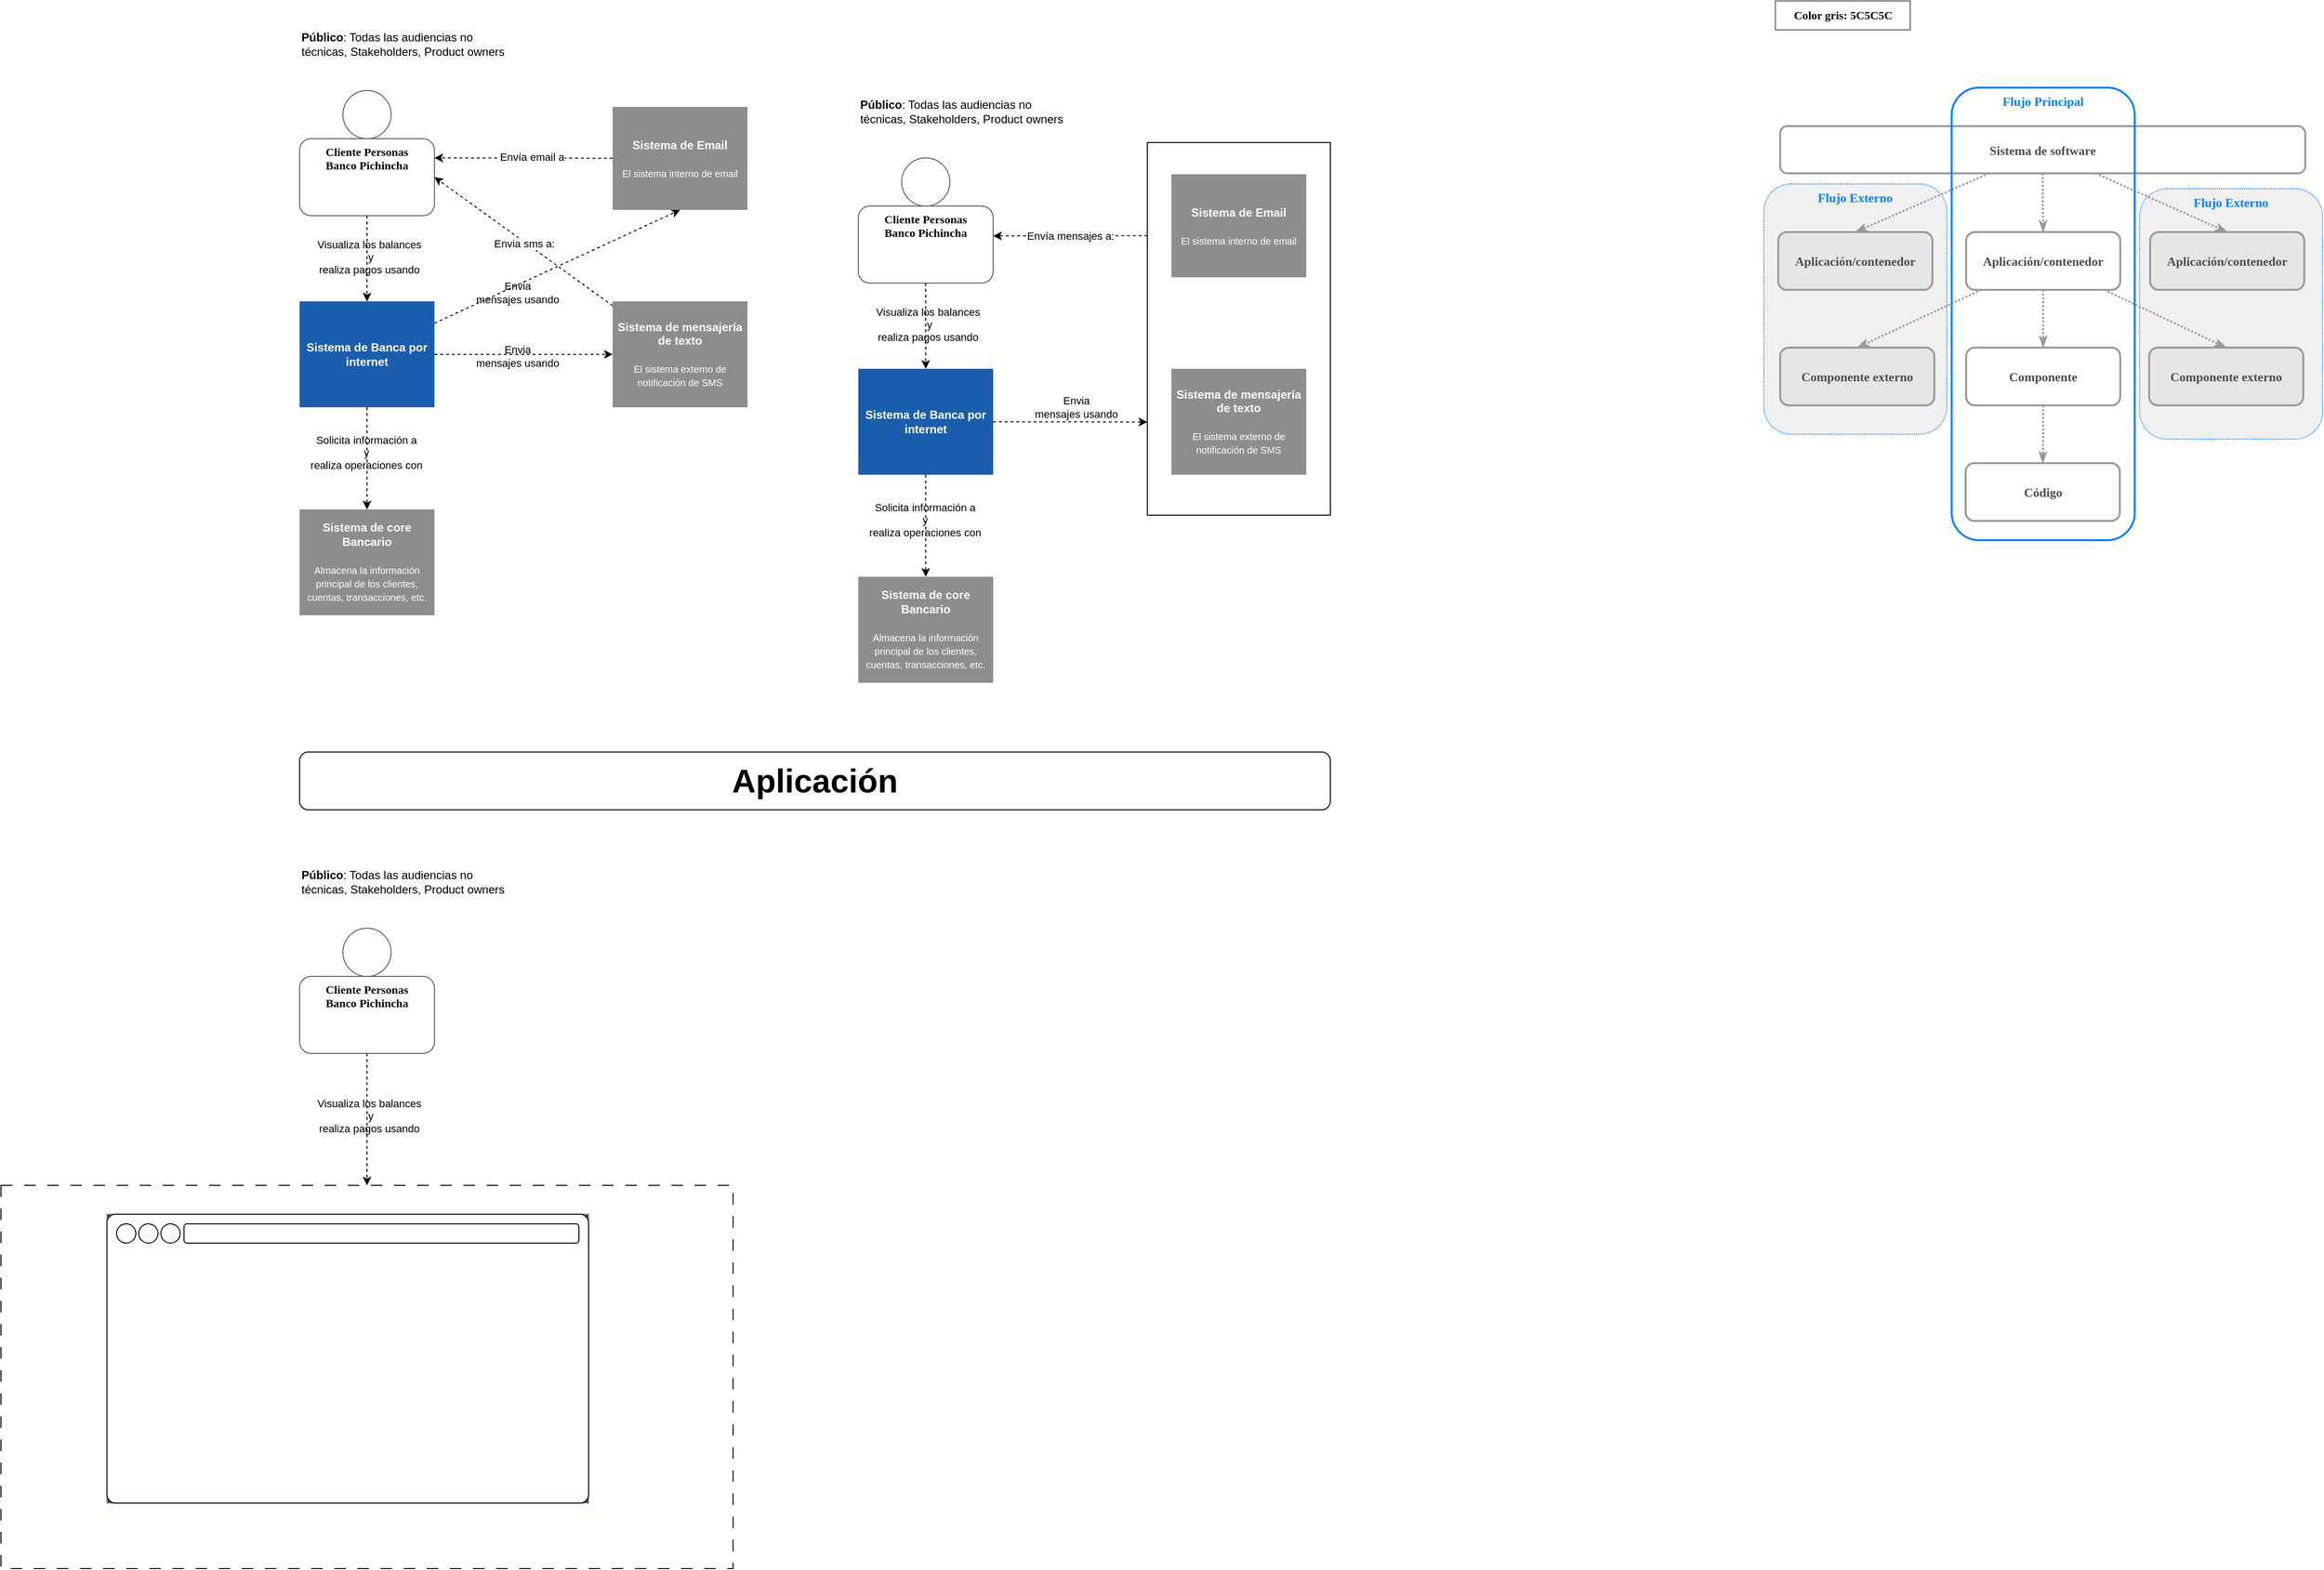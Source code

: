 <mxfile version="21.0.6" type="github">
  <diagram name="Documento de diseño" id="5xXigNw81EJupU0OhcUT">
    <mxGraphModel dx="2362" dy="1463" grid="1" gridSize="10" guides="1" tooltips="1" connect="1" arrows="1" fold="1" page="1" pageScale="1" pageWidth="850" pageHeight="1100" math="0" shadow="0">
      <root>
        <mxCell id="0" />
        <mxCell id="1" parent="0" />
        <mxCell id="VuIfssemui66-meUsP0t-23" value="Envía mensajes a:" style="rounded=0;orthogonalLoop=1;jettySize=auto;html=1;exitX=0;exitY=0.25;exitDx=0;exitDy=0;entryX=1;entryY=0.388;entryDx=0;entryDy=0;entryPerimeter=0;dashed=1;" edge="1" parent="1" source="VuIfssemui66-meUsP0t-22" target="VuIfssemui66-meUsP0t-5">
          <mxGeometry relative="1" as="geometry">
            <Array as="points" />
          </mxGeometry>
        </mxCell>
        <mxCell id="VuIfssemui66-meUsP0t-22" value="" style="rounded=0;whiteSpace=wrap;html=1;" vertex="1" parent="1">
          <mxGeometry x="170" y="-23" width="190" height="387" as="geometry" />
        </mxCell>
        <mxCell id="1-YIFYFC2_hRIyP0TVN2-1" value="&lt;span style=&quot;font-size: 13px;&quot;&gt;&lt;font color=&quot;#007fff&quot;&gt;Flujo Externo&lt;/font&gt;&lt;/span&gt;" style="rounded=1;whiteSpace=wrap;html=1;fillColor=#F0F0F0;verticalAlign=top;fontSize=13;fontStyle=1;fontFamily=Tahoma;strokeColor=#007FFF;fontColor=#4D4D4D;strokeWidth=1;dashed=1;dashPattern=1 1;" parent="1" vertex="1">
          <mxGeometry x="810" y="20" width="190" height="260" as="geometry" />
        </mxCell>
        <mxCell id="1-YIFYFC2_hRIyP0TVN2-6" value="&lt;span style=&quot;font-size: 13px;&quot;&gt;&lt;font color=&quot;#007fff&quot;&gt;Flujo Externo&lt;/font&gt;&lt;/span&gt;" style="rounded=1;whiteSpace=wrap;html=1;fillColor=#F0F0F0;verticalAlign=top;fontSize=13;fontStyle=1;fontFamily=Tahoma;strokeColor=#007FFF;fontColor=#4D4D4D;strokeWidth=1;dashed=1;dashPattern=1 1;" parent="1" vertex="1">
          <mxGeometry x="1200" y="25" width="190" height="260" as="geometry" />
        </mxCell>
        <mxCell id="1-YIFYFC2_hRIyP0TVN2-8" style="rounded=0;orthogonalLoop=1;jettySize=auto;html=1;entryX=0.5;entryY=0;entryDx=0;entryDy=0;dashed=1;" parent="1" source="4M5tQRGefW1LcBBxwHNN-3" target="1-YIFYFC2_hRIyP0TVN2-7" edge="1">
          <mxGeometry relative="1" as="geometry" />
        </mxCell>
        <mxCell id="1-YIFYFC2_hRIyP0TVN2-20" value="Visualiza los balances&lt;br&gt;&amp;nbsp;y &lt;br&gt;realiza pagos usando" style="edgeLabel;html=1;align=center;verticalAlign=middle;resizable=0;points=[];labelBackgroundColor=none;" parent="1-YIFYFC2_hRIyP0TVN2-8" vertex="1" connectable="0">
          <mxGeometry x="-0.05" y="2" relative="1" as="geometry">
            <mxPoint as="offset" />
          </mxGeometry>
        </mxCell>
        <mxCell id="4M5tQRGefW1LcBBxwHNN-3" value="Cliente Personas &lt;br&gt;Banco Pichincha" style="rounded=1;whiteSpace=wrap;html=1;verticalAlign=top;fontColor=#000000;strokeColor=#5C5C5C;fontStyle=1;fontFamily=Tahoma;" parent="1" vertex="1">
          <mxGeometry x="-710" y="-27" width="140" height="80" as="geometry" />
        </mxCell>
        <mxCell id="4M5tQRGefW1LcBBxwHNN-4" value="" style="ellipse;whiteSpace=wrap;html=1;aspect=fixed;fontColor=#000000;strokeColor=#5C5C5C;fontStyle=1;fontFamily=Tahoma;" parent="1" vertex="1">
          <mxGeometry x="-665" y="-77" width="50" height="50" as="geometry" />
        </mxCell>
        <mxCell id="4M5tQRGefW1LcBBxwHNN-7" value="" style="edgeStyle=orthogonalEdgeStyle;rounded=0;orthogonalLoop=1;jettySize=auto;html=1;dashed=1;dashPattern=1 1;endArrow=classicThin;endFill=1;fontColor=#4D4D4D;strokeColor=#999999;fontStyle=1;fontFamily=Tahoma;fontSize=13;strokeWidth=2;" parent="1" source="4M5tQRGefW1LcBBxwHNN-5" target="4M5tQRGefW1LcBBxwHNN-6" edge="1">
          <mxGeometry relative="1" as="geometry" />
        </mxCell>
        <mxCell id="4M5tQRGefW1LcBBxwHNN-16" style="rounded=0;orthogonalLoop=1;jettySize=auto;html=1;entryX=0.5;entryY=0;entryDx=0;entryDy=0;dashed=1;dashPattern=1 1;endArrow=classicThin;endFill=1;fontColor=#4D4D4D;strokeColor=#999999;fontStyle=1;fontFamily=Tahoma;fontSize=13;strokeWidth=2;" parent="1" source="4M5tQRGefW1LcBBxwHNN-5" target="4M5tQRGefW1LcBBxwHNN-13" edge="1">
          <mxGeometry relative="1" as="geometry" />
        </mxCell>
        <mxCell id="4M5tQRGefW1LcBBxwHNN-17" style="rounded=0;orthogonalLoop=1;jettySize=auto;html=1;entryX=0.5;entryY=0;entryDx=0;entryDy=0;dashed=1;dashPattern=1 1;endArrow=classicThin;endFill=1;fontColor=#4D4D4D;strokeColor=#999999;fontStyle=1;fontFamily=Tahoma;fontSize=13;strokeWidth=2;" parent="1" source="4M5tQRGefW1LcBBxwHNN-5" target="4M5tQRGefW1LcBBxwHNN-12" edge="1">
          <mxGeometry relative="1" as="geometry" />
        </mxCell>
        <mxCell id="4M5tQRGefW1LcBBxwHNN-5" value="Sistema de software" style="rounded=1;whiteSpace=wrap;html=1;fontColor=#4D4D4D;strokeColor=#999999;fontStyle=1;fontFamily=Tahoma;fontSize=13;strokeWidth=2;" parent="1" vertex="1">
          <mxGeometry x="827" y="-40" width="545" height="49" as="geometry" />
        </mxCell>
        <mxCell id="4M5tQRGefW1LcBBxwHNN-9" value="" style="edgeStyle=orthogonalEdgeStyle;rounded=0;orthogonalLoop=1;jettySize=auto;html=1;dashed=1;dashPattern=1 1;endArrow=classicThin;endFill=1;fontColor=#4D4D4D;strokeColor=#999999;fontStyle=1;fontFamily=Tahoma;fontSize=13;strokeWidth=2;" parent="1" source="4M5tQRGefW1LcBBxwHNN-6" target="4M5tQRGefW1LcBBxwHNN-8" edge="1">
          <mxGeometry relative="1" as="geometry" />
        </mxCell>
        <mxCell id="4M5tQRGefW1LcBBxwHNN-18" style="rounded=0;orthogonalLoop=1;jettySize=auto;html=1;entryX=0.5;entryY=0;entryDx=0;entryDy=0;dashed=1;dashPattern=1 1;endArrow=classicThin;endFill=1;fontColor=#4D4D4D;strokeColor=#999999;fontStyle=1;fontFamily=Tahoma;fontSize=13;strokeWidth=2;" parent="1" source="4M5tQRGefW1LcBBxwHNN-6" target="4M5tQRGefW1LcBBxwHNN-14" edge="1">
          <mxGeometry relative="1" as="geometry" />
        </mxCell>
        <mxCell id="4M5tQRGefW1LcBBxwHNN-19" style="rounded=0;orthogonalLoop=1;jettySize=auto;html=1;entryX=0.5;entryY=0;entryDx=0;entryDy=0;dashed=1;dashPattern=1 1;endArrow=classicThin;endFill=1;fontColor=#4D4D4D;strokeColor=#999999;fontStyle=1;fontFamily=Tahoma;fontSize=13;strokeWidth=2;" parent="1" source="4M5tQRGefW1LcBBxwHNN-6" target="4M5tQRGefW1LcBBxwHNN-15" edge="1">
          <mxGeometry relative="1" as="geometry" />
        </mxCell>
        <mxCell id="4M5tQRGefW1LcBBxwHNN-6" value="Aplicación/contenedor" style="rounded=1;whiteSpace=wrap;html=1;fontColor=#4D4D4D;strokeColor=#999999;fontStyle=1;fontFamily=Tahoma;fontSize=13;strokeWidth=2;" parent="1" vertex="1">
          <mxGeometry x="1020" y="70" width="160" height="60" as="geometry" />
        </mxCell>
        <mxCell id="4M5tQRGefW1LcBBxwHNN-11" value="" style="edgeStyle=orthogonalEdgeStyle;rounded=0;orthogonalLoop=1;jettySize=auto;html=1;dashed=1;dashPattern=1 1;endArrow=classicThin;endFill=1;fontColor=#4D4D4D;strokeColor=#999999;fontStyle=1;fontFamily=Tahoma;fontSize=13;strokeWidth=2;" parent="1" source="4M5tQRGefW1LcBBxwHNN-8" target="4M5tQRGefW1LcBBxwHNN-10" edge="1">
          <mxGeometry relative="1" as="geometry" />
        </mxCell>
        <mxCell id="4M5tQRGefW1LcBBxwHNN-8" value="Componente" style="rounded=1;whiteSpace=wrap;html=1;fontColor=#4D4D4D;strokeColor=#999999;fontStyle=1;fontFamily=Tahoma;fontSize=13;strokeWidth=2;" parent="1" vertex="1">
          <mxGeometry x="1020" y="190" width="160" height="60" as="geometry" />
        </mxCell>
        <mxCell id="4M5tQRGefW1LcBBxwHNN-10" value="Código" style="rounded=1;whiteSpace=wrap;html=1;fontColor=#4D4D4D;strokeColor=#999999;fontStyle=1;fontFamily=Tahoma;fontSize=13;strokeWidth=2;" parent="1" vertex="1">
          <mxGeometry x="1019.5" y="310" width="160" height="60" as="geometry" />
        </mxCell>
        <mxCell id="4M5tQRGefW1LcBBxwHNN-12" value="Aplicación/contenedor" style="rounded=1;whiteSpace=wrap;html=1;fontColor=#4D4D4D;strokeColor=#999999;fontStyle=1;fontFamily=Tahoma;fontSize=13;strokeWidth=2;fillColor=#E6E6E6;" parent="1" vertex="1">
          <mxGeometry x="1211" y="70" width="160" height="60" as="geometry" />
        </mxCell>
        <mxCell id="4M5tQRGefW1LcBBxwHNN-13" value="Aplicación/contenedor" style="rounded=1;whiteSpace=wrap;html=1;fontColor=#4D4D4D;strokeColor=#999999;fontStyle=1;fontFamily=Tahoma;fontSize=13;strokeWidth=2;fillColor=#E6E6E6;" parent="1" vertex="1">
          <mxGeometry x="825" y="70" width="160" height="60" as="geometry" />
        </mxCell>
        <mxCell id="4M5tQRGefW1LcBBxwHNN-14" value="Componente externo" style="rounded=1;whiteSpace=wrap;html=1;fontColor=#4D4D4D;strokeColor=#999999;fontStyle=1;fontFamily=Tahoma;fontSize=13;strokeWidth=2;fillColor=#E6E6E6;" parent="1" vertex="1">
          <mxGeometry x="827" y="190" width="160" height="60" as="geometry" />
        </mxCell>
        <mxCell id="4M5tQRGefW1LcBBxwHNN-15" value="Componente externo" style="rounded=1;whiteSpace=wrap;html=1;fontColor=#4D4D4D;strokeColor=#999999;fontStyle=1;fontFamily=Tahoma;fontSize=13;strokeWidth=2;fillColor=#E6E6E6;" parent="1" vertex="1">
          <mxGeometry x="1210" y="190" width="160" height="60" as="geometry" />
        </mxCell>
        <mxCell id="4M5tQRGefW1LcBBxwHNN-20" value="Color gris: 5C5C5C" style="text;html=1;align=center;verticalAlign=middle;resizable=0;points=[];autosize=1;strokeColor=#5C5C5C;fillColor=none;fontColor=#000000;fontStyle=1;fontFamily=Tahoma;" parent="1" vertex="1">
          <mxGeometry x="822" y="-170" width="140" height="30" as="geometry" />
        </mxCell>
        <mxCell id="4M5tQRGefW1LcBBxwHNN-21" value="&lt;span style=&quot;font-size: 13px;&quot;&gt;&lt;font color=&quot;#007fff&quot;&gt;Flujo Principal&lt;/font&gt;&lt;/span&gt;" style="rounded=1;whiteSpace=wrap;html=1;fillColor=none;verticalAlign=top;fontSize=13;fontStyle=1;fontFamily=Tahoma;strokeColor=#007FFF;fontColor=#4D4D4D;strokeWidth=2;" parent="1" vertex="1">
          <mxGeometry x="1005" y="-80" width="190" height="470" as="geometry" />
        </mxCell>
        <mxCell id="1-YIFYFC2_hRIyP0TVN2-10" value="" style="rounded=0;orthogonalLoop=1;jettySize=auto;html=1;dashed=1;" parent="1" source="1-YIFYFC2_hRIyP0TVN2-7" target="1-YIFYFC2_hRIyP0TVN2-9" edge="1">
          <mxGeometry relative="1" as="geometry" />
        </mxCell>
        <mxCell id="1-YIFYFC2_hRIyP0TVN2-19" value="Solicita información a &lt;br&gt;y &lt;br&gt;realiza operaciones con" style="edgeLabel;html=1;align=center;verticalAlign=middle;resizable=0;points=[];labelBackgroundColor=none;" parent="1-YIFYFC2_hRIyP0TVN2-10" vertex="1" connectable="0">
          <mxGeometry x="-0.125" y="-1" relative="1" as="geometry">
            <mxPoint as="offset" />
          </mxGeometry>
        </mxCell>
        <mxCell id="1-YIFYFC2_hRIyP0TVN2-13" style="rounded=0;orthogonalLoop=1;jettySize=auto;html=1;entryX=0.5;entryY=1;entryDx=0;entryDy=0;dashed=1;" parent="1" source="1-YIFYFC2_hRIyP0TVN2-7" target="1-YIFYFC2_hRIyP0TVN2-11" edge="1">
          <mxGeometry relative="1" as="geometry" />
        </mxCell>
        <mxCell id="1-YIFYFC2_hRIyP0TVN2-14" style="rounded=0;orthogonalLoop=1;jettySize=auto;html=1;entryX=0;entryY=0.5;entryDx=0;entryDy=0;dashed=1;" parent="1" source="1-YIFYFC2_hRIyP0TVN2-7" target="1-YIFYFC2_hRIyP0TVN2-12" edge="1">
          <mxGeometry relative="1" as="geometry" />
        </mxCell>
        <mxCell id="1-YIFYFC2_hRIyP0TVN2-7" value="Sistema de Banca por internet" style="rounded=0;whiteSpace=wrap;html=1;fillColor=#1B5DAD;strokeColor=none;fontColor=#FFFFFF;fontStyle=1" parent="1" vertex="1">
          <mxGeometry x="-710" y="142" width="140" height="110" as="geometry" />
        </mxCell>
        <mxCell id="1-YIFYFC2_hRIyP0TVN2-9" value="Sistema de core Bancario&lt;br&gt;&lt;br&gt;&lt;span style=&quot;font-weight: normal;&quot;&gt;&lt;font style=&quot;font-size: 10px;&quot;&gt;Almacena la información principal de los clientes, cuentas, transacciones, etc.&lt;/font&gt;&lt;/span&gt;" style="rounded=0;whiteSpace=wrap;html=1;fillColor=#8B8E8B;fontColor=#FFFFFF;fontStyle=1;strokeColor=none;" parent="1" vertex="1">
          <mxGeometry x="-710" y="358" width="140" height="110" as="geometry" />
        </mxCell>
        <mxCell id="1-YIFYFC2_hRIyP0TVN2-16" style="rounded=0;orthogonalLoop=1;jettySize=auto;html=1;dashed=1;entryX=1;entryY=0.25;entryDx=0;entryDy=0;" parent="1" source="1-YIFYFC2_hRIyP0TVN2-11" target="4M5tQRGefW1LcBBxwHNN-3" edge="1">
          <mxGeometry relative="1" as="geometry">
            <mxPoint x="-570" y="13" as="targetPoint" />
          </mxGeometry>
        </mxCell>
        <mxCell id="1-YIFYFC2_hRIyP0TVN2-17" value="Envía email a" style="edgeLabel;html=1;align=center;verticalAlign=middle;resizable=0;points=[];" parent="1-YIFYFC2_hRIyP0TVN2-16" vertex="1" connectable="0">
          <mxGeometry x="-0.09" y="-1" relative="1" as="geometry">
            <mxPoint as="offset" />
          </mxGeometry>
        </mxCell>
        <mxCell id="1-YIFYFC2_hRIyP0TVN2-11" value="Sistema de Email&lt;br&gt;&lt;br&gt;&lt;span style=&quot;font-weight: normal;&quot;&gt;&lt;font style=&quot;font-size: 10px;&quot;&gt;El sistema interno de email&lt;/font&gt;&lt;/span&gt;" style="rounded=0;whiteSpace=wrap;html=1;fontColor=#FFFFFF;fillColor=#8B8E8B;fontStyle=1;strokeColor=none;" parent="1" vertex="1">
          <mxGeometry x="-385" y="-60" width="140" height="107" as="geometry" />
        </mxCell>
        <mxCell id="1-YIFYFC2_hRIyP0TVN2-15" style="rounded=0;orthogonalLoop=1;jettySize=auto;html=1;entryX=1;entryY=0.5;entryDx=0;entryDy=0;dashed=1;" parent="1" source="1-YIFYFC2_hRIyP0TVN2-12" target="4M5tQRGefW1LcBBxwHNN-3" edge="1">
          <mxGeometry relative="1" as="geometry" />
        </mxCell>
        <mxCell id="1-YIFYFC2_hRIyP0TVN2-18" value="Envia &lt;br&gt;mensajes usando" style="edgeLabel;html=1;align=center;verticalAlign=middle;resizable=0;points=[];labelBackgroundColor=none;" parent="1-YIFYFC2_hRIyP0TVN2-15" vertex="1" connectable="0">
          <mxGeometry x="0.105" y="2" relative="1" as="geometry">
            <mxPoint x="4" y="58" as="offset" />
          </mxGeometry>
        </mxCell>
        <mxCell id="VuIfssemui66-meUsP0t-1" value="Envia sms a:" style="edgeLabel;html=1;align=center;verticalAlign=middle;resizable=0;points=[];" vertex="1" connectable="0" parent="1-YIFYFC2_hRIyP0TVN2-15">
          <mxGeometry x="0.261" y="1" relative="1" as="geometry">
            <mxPoint x="25" y="19" as="offset" />
          </mxGeometry>
        </mxCell>
        <mxCell id="1-YIFYFC2_hRIyP0TVN2-12" value="Sistema de mensajería de texto&lt;br&gt;&lt;br&gt;&lt;span style=&quot;font-size: 10px; font-weight: 400;&quot;&gt;El sistema externo de notificación de SMS&lt;/span&gt;&lt;span style=&quot;font-weight: normal;&quot;&gt;&lt;br&gt;&lt;/span&gt;" style="rounded=0;whiteSpace=wrap;html=1;fillColor=#8B8E8B;fontColor=#FFFFFF;fontStyle=1;strokeColor=none;" parent="1" vertex="1">
          <mxGeometry x="-385" y="142" width="140" height="110" as="geometry" />
        </mxCell>
        <mxCell id="1-YIFYFC2_hRIyP0TVN2-21" value="&lt;b&gt;Público&lt;/b&gt;: Todas las audiencias no técnicas, Stakeholders, Product owners" style="text;html=1;strokeColor=none;fillColor=none;align=left;verticalAlign=middle;whiteSpace=wrap;rounded=0;" parent="1" vertex="1">
          <mxGeometry x="-710" y="-140" width="230" height="30" as="geometry" />
        </mxCell>
        <mxCell id="VuIfssemui66-meUsP0t-2" value="Envia &lt;br&gt;mensajes usando" style="edgeLabel;html=1;align=center;verticalAlign=middle;resizable=0;points=[];labelBackgroundColor=none;" vertex="1" connectable="0" parent="1">
          <mxGeometry x="-510.0" y="196.997" as="geometry">
            <mxPoint x="26" y="2" as="offset" />
          </mxGeometry>
        </mxCell>
        <mxCell id="VuIfssemui66-meUsP0t-3" style="rounded=0;orthogonalLoop=1;jettySize=auto;html=1;entryX=0.5;entryY=0;entryDx=0;entryDy=0;dashed=1;" edge="1" parent="1" source="VuIfssemui66-meUsP0t-5" target="VuIfssemui66-meUsP0t-11">
          <mxGeometry relative="1" as="geometry" />
        </mxCell>
        <mxCell id="VuIfssemui66-meUsP0t-4" value="Visualiza los balances&lt;br&gt;&amp;nbsp;y &lt;br&gt;realiza pagos usando" style="edgeLabel;html=1;align=center;verticalAlign=middle;resizable=0;points=[];labelBackgroundColor=none;" vertex="1" connectable="0" parent="VuIfssemui66-meUsP0t-3">
          <mxGeometry x="-0.05" y="2" relative="1" as="geometry">
            <mxPoint as="offset" />
          </mxGeometry>
        </mxCell>
        <mxCell id="VuIfssemui66-meUsP0t-5" value="Cliente Personas &lt;br&gt;Banco Pichincha" style="rounded=1;whiteSpace=wrap;html=1;verticalAlign=top;fontColor=#000000;strokeColor=#5C5C5C;fontStyle=1;fontFamily=Tahoma;" vertex="1" parent="1">
          <mxGeometry x="-130" y="43" width="140" height="80" as="geometry" />
        </mxCell>
        <mxCell id="VuIfssemui66-meUsP0t-6" value="" style="ellipse;whiteSpace=wrap;html=1;aspect=fixed;fontColor=#000000;strokeColor=#5C5C5C;fontStyle=1;fontFamily=Tahoma;" vertex="1" parent="1">
          <mxGeometry x="-85" y="-7" width="50" height="50" as="geometry" />
        </mxCell>
        <mxCell id="VuIfssemui66-meUsP0t-7" value="" style="rounded=0;orthogonalLoop=1;jettySize=auto;html=1;dashed=1;" edge="1" parent="1" source="VuIfssemui66-meUsP0t-11" target="VuIfssemui66-meUsP0t-12">
          <mxGeometry relative="1" as="geometry" />
        </mxCell>
        <mxCell id="VuIfssemui66-meUsP0t-8" value="Solicita información a &lt;br&gt;y &lt;br&gt;realiza operaciones con" style="edgeLabel;html=1;align=center;verticalAlign=middle;resizable=0;points=[];labelBackgroundColor=none;" vertex="1" connectable="0" parent="VuIfssemui66-meUsP0t-7">
          <mxGeometry x="-0.125" y="-1" relative="1" as="geometry">
            <mxPoint as="offset" />
          </mxGeometry>
        </mxCell>
        <mxCell id="VuIfssemui66-meUsP0t-10" style="rounded=0;orthogonalLoop=1;jettySize=auto;html=1;entryX=0;entryY=0.75;entryDx=0;entryDy=0;dashed=1;" edge="1" parent="1" source="VuIfssemui66-meUsP0t-11" target="VuIfssemui66-meUsP0t-22">
          <mxGeometry relative="1" as="geometry" />
        </mxCell>
        <mxCell id="VuIfssemui66-meUsP0t-11" value="Sistema de Banca por internet" style="rounded=0;whiteSpace=wrap;html=1;fillColor=#1B5DAD;strokeColor=none;fontColor=#FFFFFF;fontStyle=1" vertex="1" parent="1">
          <mxGeometry x="-130" y="212" width="140" height="110" as="geometry" />
        </mxCell>
        <mxCell id="VuIfssemui66-meUsP0t-12" value="Sistema de core Bancario&lt;br&gt;&lt;br&gt;&lt;span style=&quot;font-weight: normal;&quot;&gt;&lt;font style=&quot;font-size: 10px;&quot;&gt;Almacena la información principal de los clientes, cuentas, transacciones, etc.&lt;/font&gt;&lt;/span&gt;" style="rounded=0;whiteSpace=wrap;html=1;fillColor=#8B8E8B;fontColor=#FFFFFF;fontStyle=1;strokeColor=none;" vertex="1" parent="1">
          <mxGeometry x="-130" y="428" width="140" height="110" as="geometry" />
        </mxCell>
        <mxCell id="VuIfssemui66-meUsP0t-15" value="Sistema de Email&lt;br&gt;&lt;br&gt;&lt;span style=&quot;font-weight: normal;&quot;&gt;&lt;font style=&quot;font-size: 10px;&quot;&gt;El sistema interno de email&lt;/font&gt;&lt;/span&gt;" style="rounded=0;whiteSpace=wrap;html=1;fontColor=#FFFFFF;fillColor=#8B8E8B;fontStyle=1;strokeColor=none;" vertex="1" parent="1">
          <mxGeometry x="195" y="10" width="140" height="107" as="geometry" />
        </mxCell>
        <mxCell id="VuIfssemui66-meUsP0t-19" value="Sistema de mensajería de texto&lt;br&gt;&lt;br&gt;&lt;span style=&quot;font-size: 10px; font-weight: 400;&quot;&gt;El sistema externo de notificación de SMS&lt;/span&gt;&lt;span style=&quot;font-weight: normal;&quot;&gt;&lt;br&gt;&lt;/span&gt;" style="rounded=0;whiteSpace=wrap;html=1;fillColor=#8B8E8B;fontColor=#FFFFFF;fontStyle=1;strokeColor=none;" vertex="1" parent="1">
          <mxGeometry x="195" y="212" width="140" height="110" as="geometry" />
        </mxCell>
        <mxCell id="VuIfssemui66-meUsP0t-20" value="&lt;b&gt;Público&lt;/b&gt;: Todas las audiencias no técnicas, Stakeholders, Product owners" style="text;html=1;strokeColor=none;fillColor=none;align=left;verticalAlign=middle;whiteSpace=wrap;rounded=0;" vertex="1" parent="1">
          <mxGeometry x="-130" y="-70" width="230" height="30" as="geometry" />
        </mxCell>
        <mxCell id="VuIfssemui66-meUsP0t-21" value="Envia &lt;br&gt;mensajes usando" style="edgeLabel;html=1;align=center;verticalAlign=middle;resizable=0;points=[];labelBackgroundColor=none;" vertex="1" connectable="0" parent="1">
          <mxGeometry x="70.0" y="249.997" as="geometry">
            <mxPoint x="26" y="2" as="offset" />
          </mxGeometry>
        </mxCell>
        <mxCell id="VuIfssemui66-meUsP0t-26" style="rounded=0;orthogonalLoop=1;jettySize=auto;html=1;entryX=0.5;entryY=0;entryDx=0;entryDy=0;dashed=1;" edge="1" parent="1" source="VuIfssemui66-meUsP0t-28" target="VuIfssemui66-meUsP0t-33">
          <mxGeometry relative="1" as="geometry" />
        </mxCell>
        <mxCell id="VuIfssemui66-meUsP0t-27" value="Visualiza los balances&lt;br&gt;&amp;nbsp;y &lt;br&gt;realiza pagos usando" style="edgeLabel;html=1;align=center;verticalAlign=middle;resizable=0;points=[];labelBackgroundColor=none;" vertex="1" connectable="0" parent="VuIfssemui66-meUsP0t-26">
          <mxGeometry x="-0.05" y="2" relative="1" as="geometry">
            <mxPoint as="offset" />
          </mxGeometry>
        </mxCell>
        <mxCell id="VuIfssemui66-meUsP0t-28" value="Cliente Personas &lt;br&gt;Banco Pichincha" style="rounded=1;whiteSpace=wrap;html=1;verticalAlign=top;fontColor=#000000;strokeColor=#5C5C5C;fontStyle=1;fontFamily=Tahoma;" vertex="1" parent="1">
          <mxGeometry x="-710" y="843" width="140" height="80" as="geometry" />
        </mxCell>
        <mxCell id="VuIfssemui66-meUsP0t-29" value="" style="ellipse;whiteSpace=wrap;html=1;aspect=fixed;fontColor=#000000;strokeColor=#5C5C5C;fontStyle=1;fontFamily=Tahoma;" vertex="1" parent="1">
          <mxGeometry x="-665" y="793" width="50" height="50" as="geometry" />
        </mxCell>
        <mxCell id="VuIfssemui66-meUsP0t-33" value="" style="rounded=0;whiteSpace=wrap;html=1;fillColor=none;strokeColor=default;fontColor=#FFFFFF;fontStyle=1;dashed=1;dashPattern=12 12;" vertex="1" parent="1">
          <mxGeometry x="-1020" y="1060" width="760" height="398" as="geometry" />
        </mxCell>
        <mxCell id="VuIfssemui66-meUsP0t-37" value="&lt;b&gt;Público&lt;/b&gt;: Todas las audiencias no técnicas, Stakeholders, Product owners" style="text;html=1;strokeColor=none;fillColor=none;align=left;verticalAlign=middle;whiteSpace=wrap;rounded=0;" vertex="1" parent="1">
          <mxGeometry x="-710" y="730" width="230" height="30" as="geometry" />
        </mxCell>
        <mxCell id="VuIfssemui66-meUsP0t-39" value="&lt;b&gt;&lt;font style=&quot;font-size: 34px;&quot;&gt;Aplicación&lt;/font&gt;&lt;/b&gt;" style="rounded=1;whiteSpace=wrap;html=1;" vertex="1" parent="1">
          <mxGeometry x="-710" y="610" width="1070" height="60" as="geometry" />
        </mxCell>
        <mxCell id="VuIfssemui66-meUsP0t-49" value="" style="group;fillColor=#4D4D4D;strokeColor=#6c8ebf;" vertex="1" connectable="0" parent="1">
          <mxGeometry x="-910" y="1090" width="500" height="300" as="geometry" />
        </mxCell>
        <mxCell id="VuIfssemui66-meUsP0t-43" value="" style="rounded=1;whiteSpace=wrap;html=1;perimeterSpacing=0;strokeWidth=1;arcSize=3;" vertex="1" parent="VuIfssemui66-meUsP0t-49">
          <mxGeometry width="500" height="300" as="geometry" />
        </mxCell>
        <mxCell id="VuIfssemui66-meUsP0t-45" value="" style="rounded=1;whiteSpace=wrap;html=1;" vertex="1" parent="VuIfssemui66-meUsP0t-49">
          <mxGeometry x="80" y="10" width="410" height="20" as="geometry" />
        </mxCell>
        <mxCell id="VuIfssemui66-meUsP0t-46" value="" style="ellipse;whiteSpace=wrap;html=1;aspect=fixed;" vertex="1" parent="VuIfssemui66-meUsP0t-49">
          <mxGeometry x="56" y="10" width="20" height="20" as="geometry" />
        </mxCell>
        <mxCell id="VuIfssemui66-meUsP0t-47" value="" style="ellipse;whiteSpace=wrap;html=1;aspect=fixed;" vertex="1" parent="VuIfssemui66-meUsP0t-49">
          <mxGeometry x="33" y="10" width="20" height="20" as="geometry" />
        </mxCell>
        <mxCell id="VuIfssemui66-meUsP0t-48" value="" style="ellipse;whiteSpace=wrap;html=1;aspect=fixed;" vertex="1" parent="VuIfssemui66-meUsP0t-49">
          <mxGeometry x="10" y="10" width="20" height="20" as="geometry" />
        </mxCell>
      </root>
    </mxGraphModel>
  </diagram>
</mxfile>
